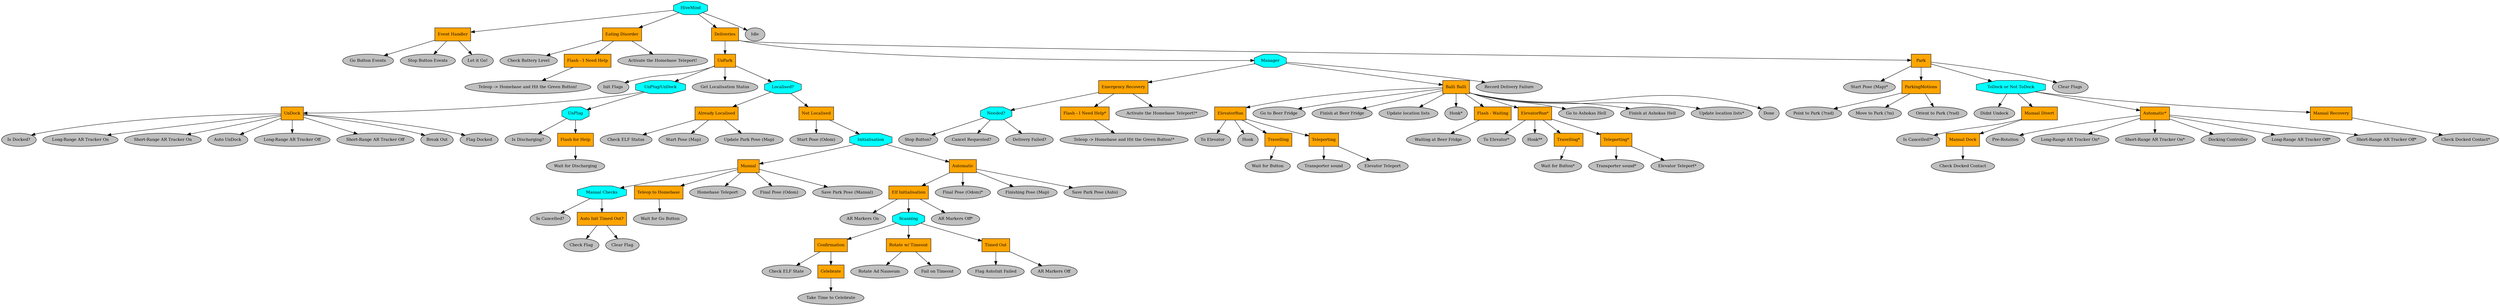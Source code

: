 digraph hivemind {
HiveMind [shape=octagon, fontsize=11, style=filled, fillcolor=cyan];
"Event Handler" [shape=box, fontsize=11, style=filled, fillcolor=orange];
HiveMind -> "Event Handler";
"Go Button Events" [shape=ellipse, fontsize=11, style=filled, fillcolor=gray];
"Event Handler" -> "Go Button Events";
"Stop Button Events" [shape=ellipse, fontsize=11, style=filled, fillcolor=gray];
"Event Handler" -> "Stop Button Events";
"Let it Go!" [shape=ellipse, fontsize=11, style=filled, fillcolor=gray];
"Event Handler" -> "Let it Go!";
"Eating Disorder" [shape=box, fontsize=11, style=filled, fillcolor=orange];
HiveMind -> "Eating Disorder";
"Check Battery Level" [shape=ellipse, fontsize=11, style=filled, fillcolor=gray];
"Eating Disorder" -> "Check Battery Level";
"Flash - I Need Help" [shape=box, fontsize=11, style=filled, fillcolor=orange];
"Eating Disorder" -> "Flash - I Need Help";
"Teleop -> Homebase and Hit the Green Button!" [shape=ellipse, fontsize=11, style=filled, fillcolor=gray];
"Flash - I Need Help" -> "Teleop -> Homebase and Hit the Green Button!";
"Activate the Homebase Teleport!" [shape=ellipse, fontsize=11, style=filled, fillcolor=gray];
"Eating Disorder" -> "Activate the Homebase Teleport!";
Deliveries [shape=box, fontsize=11, style=filled, fillcolor=orange];
HiveMind -> Deliveries;
UnPark [shape=box, fontsize=11, style=filled, fillcolor=orange];
Deliveries -> UnPark;
"Init Flags" [shape=ellipse, fontsize=11, style=filled, fillcolor=gray];
UnPark -> "Init Flags";
"UnPlug/UnDock" [shape=octagon, fontsize=11, style=filled, fillcolor=cyan];
UnPark -> "UnPlug/UnDock";
UnDock [shape=box, fontsize=11, style=filled, fillcolor=orange];
"UnPlug/UnDock" -> UnDock;
"Is Docked?" [shape=ellipse, fontsize=11, style=filled, fillcolor=gray];
UnDock -> "Is Docked?";
"Long-Range AR Tracker On" [shape=ellipse, fontsize=11, style=filled, fillcolor=gray];
UnDock -> "Long-Range AR Tracker On";
"Short-Range AR Tracker On" [shape=ellipse, fontsize=11, style=filled, fillcolor=gray];
UnDock -> "Short-Range AR Tracker On";
"Auto UnDock" [shape=ellipse, fontsize=11, style=filled, fillcolor=gray];
UnDock -> "Auto UnDock";
"Long-Range AR Tracker Off" [shape=ellipse, fontsize=11, style=filled, fillcolor=gray];
UnDock -> "Long-Range AR Tracker Off";
"Short-Range AR Tracker Off" [shape=ellipse, fontsize=11, style=filled, fillcolor=gray];
UnDock -> "Short-Range AR Tracker Off";
"Break Out" [shape=ellipse, fontsize=11, style=filled, fillcolor=gray];
UnDock -> "Break Out";
"Flag Docked" [shape=ellipse, fontsize=11, style=filled, fillcolor=gray];
UnDock -> "Flag Docked";
UnPlug [shape=octagon, fontsize=11, style=filled, fillcolor=cyan];
"UnPlug/UnDock" -> UnPlug;
"Is Discharging?" [shape=ellipse, fontsize=11, style=filled, fillcolor=gray];
UnPlug -> "Is Discharging?";
"Flash for Help" [shape=box, fontsize=11, style=filled, fillcolor=orange];
UnPlug -> "Flash for Help";
"Wait for Discharging" [shape=ellipse, fontsize=11, style=filled, fillcolor=gray];
"Flash for Help" -> "Wait for Discharging";
"Get Localisation Status" [shape=ellipse, fontsize=11, style=filled, fillcolor=gray];
UnPark -> "Get Localisation Status";
"Localised?" [shape=octagon, fontsize=11, style=filled, fillcolor=cyan];
UnPark -> "Localised?";
"Already Localised" [shape=box, fontsize=11, style=filled, fillcolor=orange];
"Localised?" -> "Already Localised";
"Check ELF Status" [shape=ellipse, fontsize=11, style=filled, fillcolor=gray];
"Already Localised" -> "Check ELF Status";
"Start Pose (Map)" [shape=ellipse, fontsize=11, style=filled, fillcolor=gray];
"Already Localised" -> "Start Pose (Map)";
"Update Park Pose (Map)" [shape=ellipse, fontsize=11, style=filled, fillcolor=gray];
"Already Localised" -> "Update Park Pose (Map)";
"Not Localised" [shape=box, fontsize=11, style=filled, fillcolor=orange];
"Localised?" -> "Not Localised";
"Start Pose (Odom)" [shape=ellipse, fontsize=11, style=filled, fillcolor=gray];
"Not Localised" -> "Start Pose (Odom)";
Initialisation [shape=octagon, fontsize=11, style=filled, fillcolor=cyan];
"Not Localised" -> Initialisation;
Manual [shape=box, fontsize=11, style=filled, fillcolor=orange];
Initialisation -> Manual;
"Manual Checks" [shape=octagon, fontsize=11, style=filled, fillcolor=cyan];
Manual -> "Manual Checks";
"Is Cancelled?" [shape=ellipse, fontsize=11, style=filled, fillcolor=gray];
"Manual Checks" -> "Is Cancelled?";
"Auto Init Timed Out?" [shape=box, fontsize=11, style=filled, fillcolor=orange];
"Manual Checks" -> "Auto Init Timed Out?";
"Check Flag" [shape=ellipse, fontsize=11, style=filled, fillcolor=gray];
"Auto Init Timed Out?" -> "Check Flag";
"Clear Flag" [shape=ellipse, fontsize=11, style=filled, fillcolor=gray];
"Auto Init Timed Out?" -> "Clear Flag";
"Teleop to Homebase" [shape=box, fontsize=11, style=filled, fillcolor=orange];
Manual -> "Teleop to Homebase";
"Wait for Go Button" [shape=ellipse, fontsize=11, style=filled, fillcolor=gray];
"Teleop to Homebase" -> "Wait for Go Button";
"Homebase Teleport" [shape=ellipse, fontsize=11, style=filled, fillcolor=gray];
Manual -> "Homebase Teleport";
"Final Pose (Odom)" [shape=ellipse, fontsize=11, style=filled, fillcolor=gray];
Manual -> "Final Pose (Odom)";
"Save Park Pose (Manual)" [shape=ellipse, fontsize=11, style=filled, fillcolor=gray];
Manual -> "Save Park Pose (Manual)";
Automatic [shape=box, fontsize=11, style=filled, fillcolor=orange];
Initialisation -> Automatic;
"Elf Initialisation" [shape=box, fontsize=11, style=filled, fillcolor=orange];
Automatic -> "Elf Initialisation";
"AR Markers On" [shape=ellipse, fontsize=11, style=filled, fillcolor=gray];
"Elf Initialisation" -> "AR Markers On";
Scanning [shape=octagon, fontsize=11, style=filled, fillcolor=cyan];
"Elf Initialisation" -> Scanning;
Confirmation [shape=box, fontsize=11, style=filled, fillcolor=orange];
Scanning -> Confirmation;
"Check ELF State" [shape=ellipse, fontsize=11, style=filled, fillcolor=gray];
Confirmation -> "Check ELF State";
Celebrate [shape=box, fontsize=11, style=filled, fillcolor=orange];
Confirmation -> Celebrate;
"Take Time to Celebrate" [shape=ellipse, fontsize=11, style=filled, fillcolor=gray];
Celebrate -> "Take Time to Celebrate";
"Rotate w/ Timeout" [shape=box, fontsize=11, style=filled, fillcolor=orange];
Scanning -> "Rotate w/ Timeout";
"Rotate Ad Nauseum" [shape=ellipse, fontsize=11, style=filled, fillcolor=gray];
"Rotate w/ Timeout" -> "Rotate Ad Nauseum";
"Fail on Timeout" [shape=ellipse, fontsize=11, style=filled, fillcolor=gray];
"Rotate w/ Timeout" -> "Fail on Timeout";
"Timed Out" [shape=box, fontsize=11, style=filled, fillcolor=orange];
Scanning -> "Timed Out";
"Flag AutoInit Failed" [shape=ellipse, fontsize=11, style=filled, fillcolor=gray];
"Timed Out" -> "Flag AutoInit Failed";
"AR Markers Off" [shape=ellipse, fontsize=11, style=filled, fillcolor=gray];
"Timed Out" -> "AR Markers Off";
"AR Markers Off*" [shape=ellipse, fontsize=11, style=filled, fillcolor=gray];
"Elf Initialisation" -> "AR Markers Off*";
"Final Pose (Odom)*" [shape=ellipse, fontsize=11, style=filled, fillcolor=gray];
Automatic -> "Final Pose (Odom)*";
"Finishing Pose (Map)" [shape=ellipse, fontsize=11, style=filled, fillcolor=gray];
Automatic -> "Finishing Pose (Map)";
"Save Park Pose (Auto)" [shape=ellipse, fontsize=11, style=filled, fillcolor=gray];
Automatic -> "Save Park Pose (Auto)";
Manager [shape=octagon, fontsize=11, style=filled, fillcolor=cyan];
Deliveries -> Manager;
"Emergency Recovery" [shape=box, fontsize=11, style=filled, fillcolor=orange];
Manager -> "Emergency Recovery";
"Needed?" [shape=octagon, fontsize=11, style=filled, fillcolor=cyan];
"Emergency Recovery" -> "Needed?";
"Stop Button?" [shape=ellipse, fontsize=11, style=filled, fillcolor=gray];
"Needed?" -> "Stop Button?";
"Cancel Requested?" [shape=ellipse, fontsize=11, style=filled, fillcolor=gray];
"Needed?" -> "Cancel Requested?";
"Delivery Failed?" [shape=ellipse, fontsize=11, style=filled, fillcolor=gray];
"Needed?" -> "Delivery Failed?";
"Flash - I Need Help*" [shape=box, fontsize=11, style=filled, fillcolor=orange];
"Emergency Recovery" -> "Flash - I Need Help*";
"Teleop -> Homebase and Hit the Green Button!*" [shape=ellipse, fontsize=11, style=filled, fillcolor=gray];
"Flash - I Need Help*" -> "Teleop -> Homebase and Hit the Green Button!*";
"Activate the Homebase Teleport!*" [shape=ellipse, fontsize=11, style=filled, fillcolor=gray];
"Emergency Recovery" -> "Activate the Homebase Teleport!*";
"Balli Balli" [shape=box, fontsize=11, style=filled, fillcolor=orange];
Manager -> "Balli Balli";
ElevatorRun [shape=box, fontsize=11, style=filled, fillcolor=orange];
"Balli Balli" -> ElevatorRun;
"To Elevator" [shape=ellipse, fontsize=11, style=filled, fillcolor=gray];
ElevatorRun -> "To Elevator";
Honk [shape=ellipse, fontsize=11, style=filled, fillcolor=gray];
ElevatorRun -> Honk;
Travelling [shape=box, fontsize=11, style=filled, fillcolor=orange];
ElevatorRun -> Travelling;
"Wait for Button" [shape=ellipse, fontsize=11, style=filled, fillcolor=gray];
Travelling -> "Wait for Button";
Teleporting [shape=box, fontsize=11, style=filled, fillcolor=orange];
ElevatorRun -> Teleporting;
"Transporter sound" [shape=ellipse, fontsize=11, style=filled, fillcolor=gray];
Teleporting -> "Transporter sound";
"Elevator Teleport" [shape=ellipse, fontsize=11, style=filled, fillcolor=gray];
Teleporting -> "Elevator Teleport";
"Go to Beer Fridge" [shape=ellipse, fontsize=11, style=filled, fillcolor=gray];
"Balli Balli" -> "Go to Beer Fridge";
"Finish at Beer Fridge" [shape=ellipse, fontsize=11, style=filled, fillcolor=gray];
"Balli Balli" -> "Finish at Beer Fridge";
"Update location lists" [shape=ellipse, fontsize=11, style=filled, fillcolor=gray];
"Balli Balli" -> "Update location lists";
"Honk*" [shape=ellipse, fontsize=11, style=filled, fillcolor=gray];
"Balli Balli" -> "Honk*";
"Flash - Waiting" [shape=box, fontsize=11, style=filled, fillcolor=orange];
"Balli Balli" -> "Flash - Waiting";
"Waiting at Beer Fridge" [shape=ellipse, fontsize=11, style=filled, fillcolor=gray];
"Flash - Waiting" -> "Waiting at Beer Fridge";
"ElevatorRun*" [shape=box, fontsize=11, style=filled, fillcolor=orange];
"Balli Balli" -> "ElevatorRun*";
"To Elevator*" [shape=ellipse, fontsize=11, style=filled, fillcolor=gray];
"ElevatorRun*" -> "To Elevator*";
"Honk**" [shape=ellipse, fontsize=11, style=filled, fillcolor=gray];
"ElevatorRun*" -> "Honk**";
"Travelling*" [shape=box, fontsize=11, style=filled, fillcolor=orange];
"ElevatorRun*" -> "Travelling*";
"Wait for Button*" [shape=ellipse, fontsize=11, style=filled, fillcolor=gray];
"Travelling*" -> "Wait for Button*";
"Teleporting*" [shape=box, fontsize=11, style=filled, fillcolor=orange];
"ElevatorRun*" -> "Teleporting*";
"Transporter sound*" [shape=ellipse, fontsize=11, style=filled, fillcolor=gray];
"Teleporting*" -> "Transporter sound*";
"Elevator Teleport*" [shape=ellipse, fontsize=11, style=filled, fillcolor=gray];
"Teleporting*" -> "Elevator Teleport*";
"Go to Ashokas Hell" [shape=ellipse, fontsize=11, style=filled, fillcolor=gray];
"Balli Balli" -> "Go to Ashokas Hell";
"Finish at Ashokas Hell" [shape=ellipse, fontsize=11, style=filled, fillcolor=gray];
"Balli Balli" -> "Finish at Ashokas Hell";
"Update location lists*" [shape=ellipse, fontsize=11, style=filled, fillcolor=gray];
"Balli Balli" -> "Update location lists*";
Done [shape=ellipse, fontsize=11, style=filled, fillcolor=gray];
"Balli Balli" -> Done;
"Record Delivery Failure" [shape=ellipse, fontsize=11, style=filled, fillcolor=gray];
Manager -> "Record Delivery Failure";
Park [shape=box, fontsize=11, style=filled, fillcolor=orange];
Deliveries -> Park;
"Start Pose (Map)*" [shape=ellipse, fontsize=11, style=filled, fillcolor=gray];
Park -> "Start Pose (Map)*";
ParkingMotions [shape=box, fontsize=11, style=filled, fillcolor=orange];
Park -> ParkingMotions;
"Point to Park (?rad)" [shape=ellipse, fontsize=11, style=filled, fillcolor=gray];
ParkingMotions -> "Point to Park (?rad)";
"Move to Park (?m)" [shape=ellipse, fontsize=11, style=filled, fillcolor=gray];
ParkingMotions -> "Move to Park (?m)";
"Orient to Park (?rad)" [shape=ellipse, fontsize=11, style=filled, fillcolor=gray];
ParkingMotions -> "Orient to Park (?rad)";
"ToDock or Not ToDock" [shape=octagon, fontsize=11, style=filled, fillcolor=cyan];
Park -> "ToDock or Not ToDock";
"Didnt Undock" [shape=ellipse, fontsize=11, style=filled, fillcolor=gray];
"ToDock or Not ToDock" -> "Didnt Undock";
"Manual Divert" [shape=box, fontsize=11, style=filled, fillcolor=orange];
"ToDock or Not ToDock" -> "Manual Divert";
"Is Cancelled?*" [shape=ellipse, fontsize=11, style=filled, fillcolor=gray];
"Manual Divert" -> "Is Cancelled?*";
"Manual Dock" [shape=box, fontsize=11, style=filled, fillcolor=orange];
"Manual Divert" -> "Manual Dock";
"Check Docked Contact" [shape=ellipse, fontsize=11, style=filled, fillcolor=gray];
"Manual Dock" -> "Check Docked Contact";
"Automatic*" [shape=box, fontsize=11, style=filled, fillcolor=orange];
"ToDock or Not ToDock" -> "Automatic*";
"Pre-Rotation" [shape=ellipse, fontsize=11, style=filled, fillcolor=gray];
"Automatic*" -> "Pre-Rotation";
"Long-Range AR Tracker On*" [shape=ellipse, fontsize=11, style=filled, fillcolor=gray];
"Automatic*" -> "Long-Range AR Tracker On*";
"Short-Range AR Tracker On*" [shape=ellipse, fontsize=11, style=filled, fillcolor=gray];
"Automatic*" -> "Short-Range AR Tracker On*";
"Docking Controller" [shape=ellipse, fontsize=11, style=filled, fillcolor=gray];
"Automatic*" -> "Docking Controller";
"Long-Range AR Tracker Off*" [shape=ellipse, fontsize=11, style=filled, fillcolor=gray];
"Automatic*" -> "Long-Range AR Tracker Off*";
"Short-Range AR Tracker Off*" [shape=ellipse, fontsize=11, style=filled, fillcolor=gray];
"Automatic*" -> "Short-Range AR Tracker Off*";
"Manual Recovery" [shape=box, fontsize=11, style=filled, fillcolor=orange];
"ToDock or Not ToDock" -> "Manual Recovery";
"Check Docked Contact*" [shape=ellipse, fontsize=11, style=filled, fillcolor=gray];
"Manual Recovery" -> "Check Docked Contact*";
"Clear Flags" [shape=ellipse, fontsize=11, style=filled, fillcolor=gray];
Park -> "Clear Flags";
Idle [shape=ellipse, fontsize=11, style=filled, fillcolor=gray];
HiveMind -> Idle;
}
